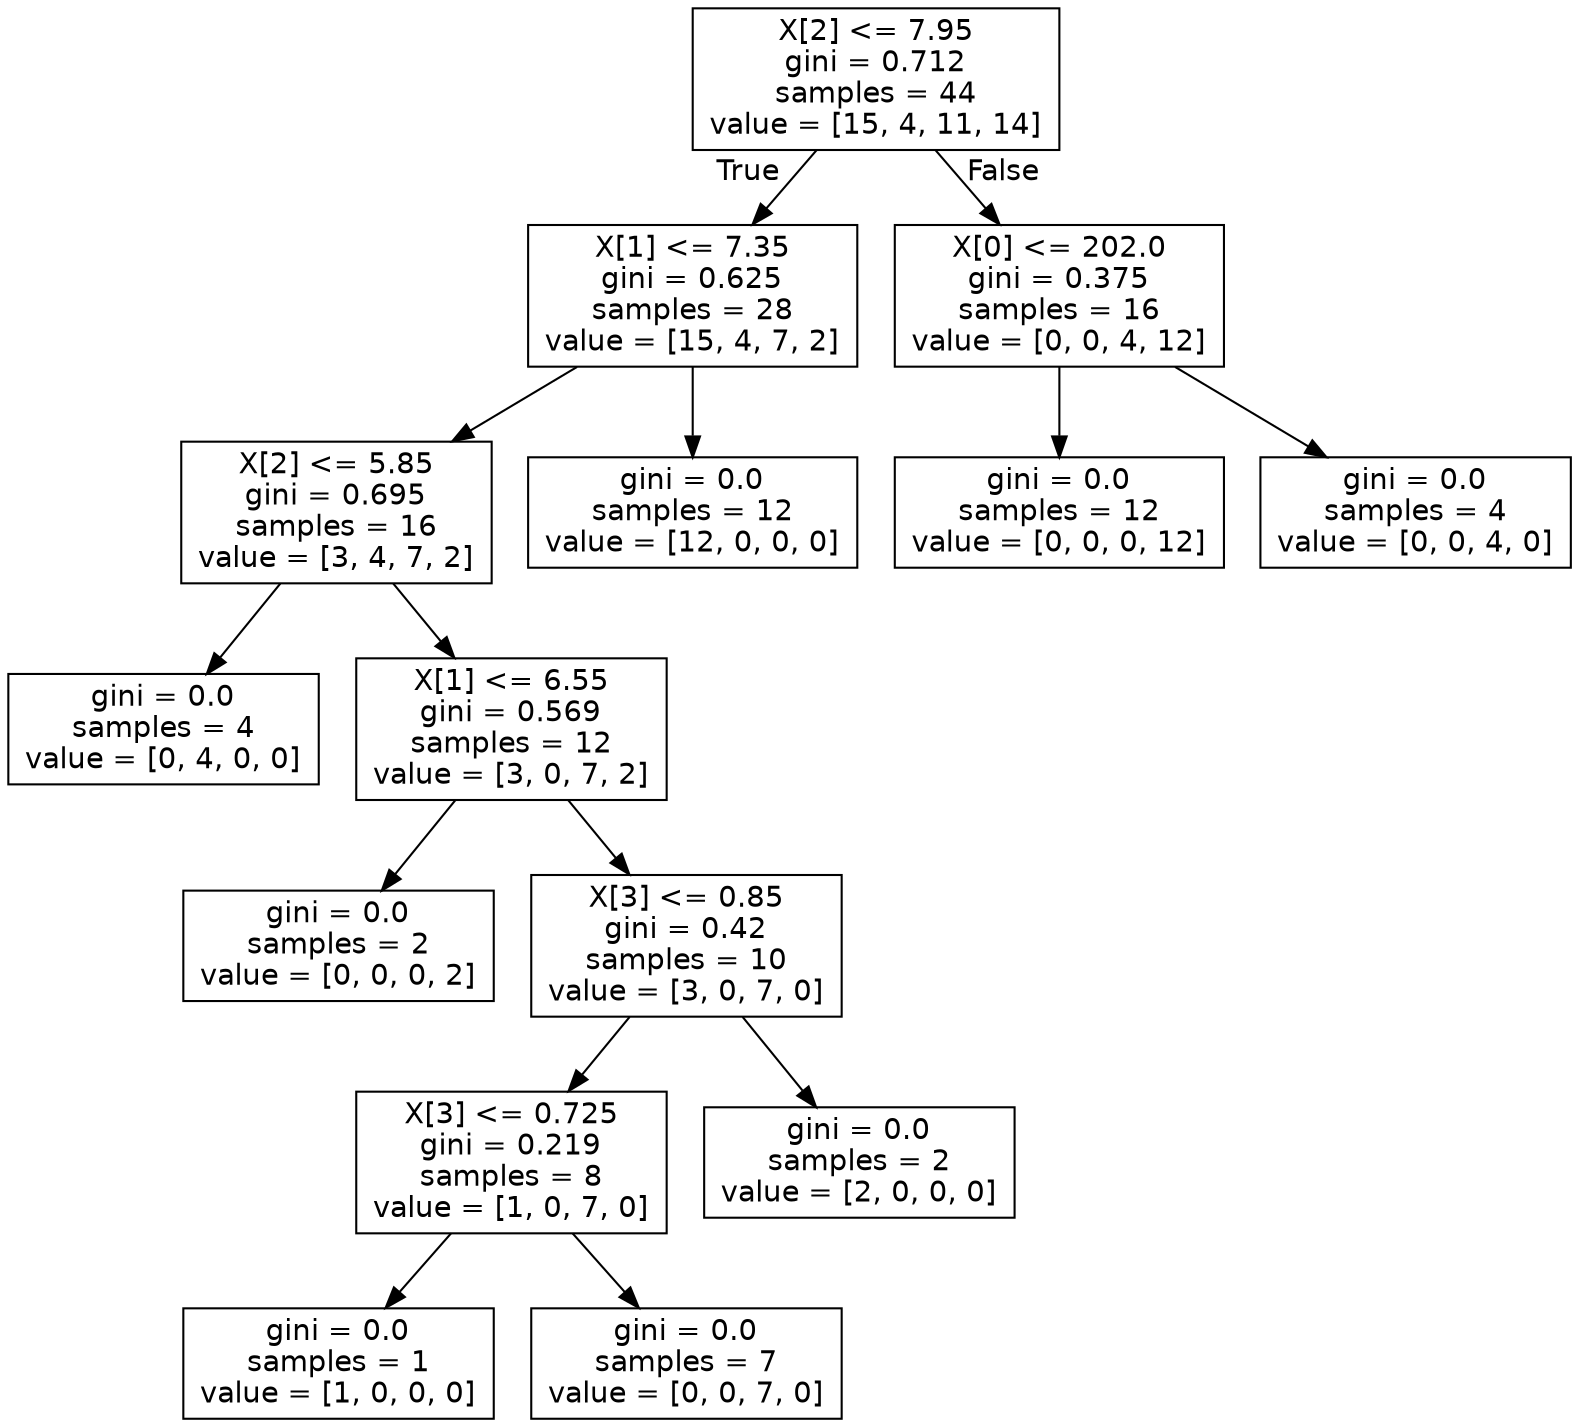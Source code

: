 digraph Tree {
node [shape=box, fontname="helvetica"] ;
edge [fontname="helvetica"] ;
0 [label="X[2] <= 7.95\ngini = 0.712\nsamples = 44\nvalue = [15, 4, 11, 14]"] ;
1 [label="X[1] <= 7.35\ngini = 0.625\nsamples = 28\nvalue = [15, 4, 7, 2]"] ;
0 -> 1 [labeldistance=2.5, labelangle=45, headlabel="True"] ;
2 [label="X[2] <= 5.85\ngini = 0.695\nsamples = 16\nvalue = [3, 4, 7, 2]"] ;
1 -> 2 ;
3 [label="gini = 0.0\nsamples = 4\nvalue = [0, 4, 0, 0]"] ;
2 -> 3 ;
4 [label="X[1] <= 6.55\ngini = 0.569\nsamples = 12\nvalue = [3, 0, 7, 2]"] ;
2 -> 4 ;
5 [label="gini = 0.0\nsamples = 2\nvalue = [0, 0, 0, 2]"] ;
4 -> 5 ;
6 [label="X[3] <= 0.85\ngini = 0.42\nsamples = 10\nvalue = [3, 0, 7, 0]"] ;
4 -> 6 ;
7 [label="X[3] <= 0.725\ngini = 0.219\nsamples = 8\nvalue = [1, 0, 7, 0]"] ;
6 -> 7 ;
8 [label="gini = 0.0\nsamples = 1\nvalue = [1, 0, 0, 0]"] ;
7 -> 8 ;
9 [label="gini = 0.0\nsamples = 7\nvalue = [0, 0, 7, 0]"] ;
7 -> 9 ;
10 [label="gini = 0.0\nsamples = 2\nvalue = [2, 0, 0, 0]"] ;
6 -> 10 ;
11 [label="gini = 0.0\nsamples = 12\nvalue = [12, 0, 0, 0]"] ;
1 -> 11 ;
12 [label="X[0] <= 202.0\ngini = 0.375\nsamples = 16\nvalue = [0, 0, 4, 12]"] ;
0 -> 12 [labeldistance=2.5, labelangle=-45, headlabel="False"] ;
13 [label="gini = 0.0\nsamples = 12\nvalue = [0, 0, 0, 12]"] ;
12 -> 13 ;
14 [label="gini = 0.0\nsamples = 4\nvalue = [0, 0, 4, 0]"] ;
12 -> 14 ;
}
